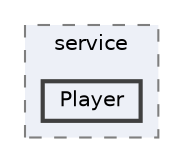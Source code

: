 digraph "src/main/java/com/master1/planningpoker/service/Player"
{
 // LATEX_PDF_SIZE
  bgcolor="transparent";
  edge [fontname=Helvetica,fontsize=10,labelfontname=Helvetica,labelfontsize=10];
  node [fontname=Helvetica,fontsize=10,shape=box,height=0.2,width=0.4];
  compound=true
  subgraph clusterdir_89a7d3c43fd094a57c658eccbd2a1ca3 {
    graph [ bgcolor="#edf0f7", pencolor="grey50", label="service", fontname=Helvetica,fontsize=10 style="filled,dashed", URL="dir_89a7d3c43fd094a57c658eccbd2a1ca3.html",tooltip=""]
  dir_ec678b8d2602ee14fbe0102d06e47b6b [label="Player", fillcolor="#edf0f7", color="grey25", style="filled,bold", URL="dir_ec678b8d2602ee14fbe0102d06e47b6b.html",tooltip=""];
  }
}
